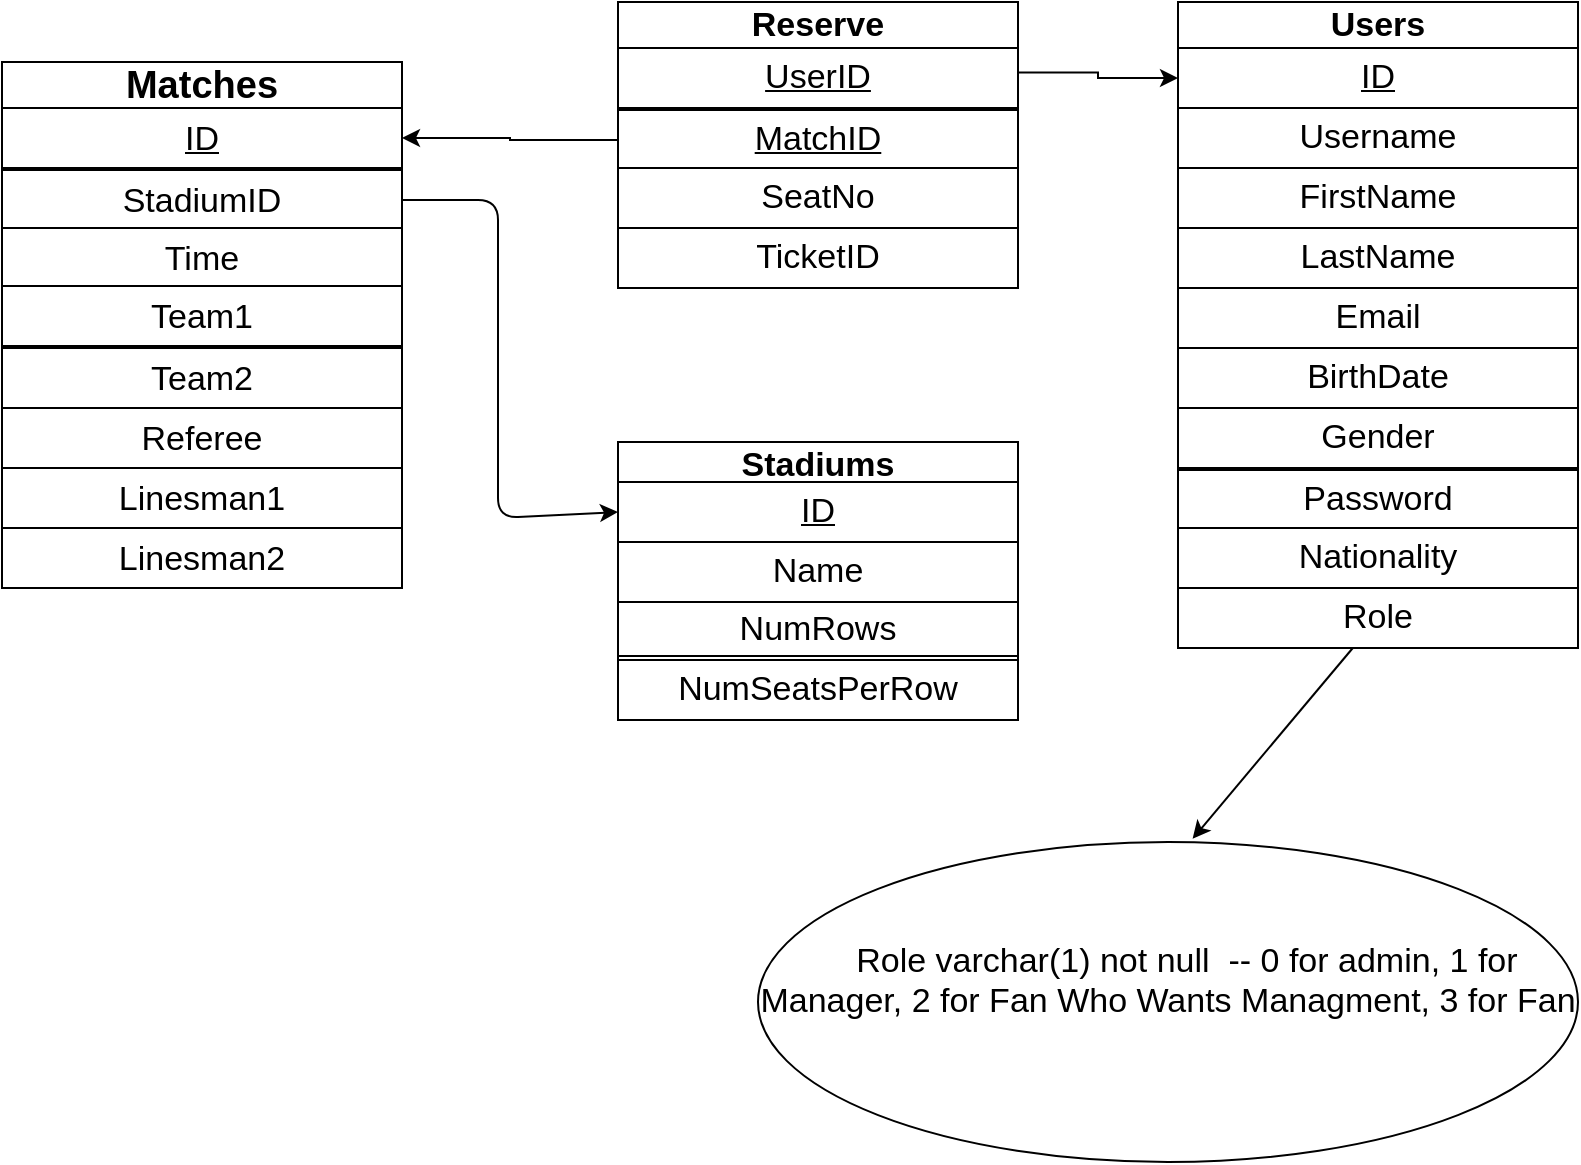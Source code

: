 <mxfile>
    <diagram id="CjbAjbNoj1I2n6Z4KfW6" name="Page-1">
        <mxGraphModel dx="931" dy="737" grid="1" gridSize="10" guides="1" tooltips="1" connect="1" arrows="1" fold="1" page="1" pageScale="1" pageWidth="850" pageHeight="1100" math="0" shadow="0">
            <root>
                <mxCell id="0"/>
                <mxCell id="1" parent="0"/>
                <mxCell id="VCr87URF9lmy609KNcGK-10" value="" style="group" parent="1" vertex="1" connectable="0">
                    <mxGeometry x="42" y="100" width="200" height="263" as="geometry"/>
                </mxCell>
                <mxCell id="VCr87URF9lmy609KNcGK-1" value="&lt;font style=&quot;font-size: 19px&quot;&gt;Matches&lt;br&gt;&lt;/font&gt;" style="swimlane;whiteSpace=wrap;html=1;" parent="VCr87URF9lmy609KNcGK-10" vertex="1">
                    <mxGeometry width="200" height="260" as="geometry"/>
                </mxCell>
                <mxCell id="VCr87URF9lmy609KNcGK-2" value="&lt;font style=&quot;font-size: 17px;&quot;&gt;&lt;u&gt;ID&lt;/u&gt;&lt;/font&gt;" style="whiteSpace=wrap;html=1;fontSize=19;" parent="VCr87URF9lmy609KNcGK-1" vertex="1">
                    <mxGeometry y="23" width="200" height="30" as="geometry"/>
                </mxCell>
                <mxCell id="VCr87URF9lmy609KNcGK-3" value="&lt;font style=&quot;font-size: 17px&quot;&gt;StadiumID&lt;/font&gt;" style="whiteSpace=wrap;html=1;fontSize=19;" parent="VCr87URF9lmy609KNcGK-10" vertex="1">
                    <mxGeometry y="54" width="200" height="30" as="geometry"/>
                </mxCell>
                <mxCell id="VCr87URF9lmy609KNcGK-4" value="&lt;font style=&quot;font-size: 17px&quot;&gt;Time&lt;br&gt;&lt;/font&gt;" style="whiteSpace=wrap;html=1;fontSize=19;" parent="VCr87URF9lmy609KNcGK-10" vertex="1">
                    <mxGeometry y="83" width="200" height="30" as="geometry"/>
                </mxCell>
                <mxCell id="VCr87URF9lmy609KNcGK-5" value="&lt;font style=&quot;font-size: 17px;&quot;&gt;Team1&lt;/font&gt;" style="whiteSpace=wrap;html=1;fontSize=19;" parent="VCr87URF9lmy609KNcGK-10" vertex="1">
                    <mxGeometry y="112" width="200" height="30" as="geometry"/>
                </mxCell>
                <mxCell id="VCr87URF9lmy609KNcGK-6" value="&lt;font style=&quot;font-size: 17px;&quot;&gt;Team2&lt;/font&gt;" style="whiteSpace=wrap;html=1;fontSize=19;" parent="VCr87URF9lmy609KNcGK-10" vertex="1">
                    <mxGeometry y="143" width="200" height="30" as="geometry"/>
                </mxCell>
                <mxCell id="VCr87URF9lmy609KNcGK-7" value="&lt;span style=&quot;font-size: 17px;&quot;&gt;Referee&lt;/span&gt;" style="whiteSpace=wrap;html=1;fontSize=19;" parent="VCr87URF9lmy609KNcGK-10" vertex="1">
                    <mxGeometry y="173" width="200" height="30" as="geometry"/>
                </mxCell>
                <mxCell id="VCr87URF9lmy609KNcGK-8" value="&lt;font style=&quot;font-size: 17px;&quot;&gt;Linesman1&lt;/font&gt;" style="whiteSpace=wrap;html=1;fontSize=19;" parent="VCr87URF9lmy609KNcGK-10" vertex="1">
                    <mxGeometry y="203" width="200" height="30" as="geometry"/>
                </mxCell>
                <mxCell id="VCr87URF9lmy609KNcGK-9" value="&lt;font style=&quot;font-size: 17px;&quot;&gt;Linesman2&lt;/font&gt;" style="whiteSpace=wrap;html=1;fontSize=19;" parent="VCr87URF9lmy609KNcGK-10" vertex="1">
                    <mxGeometry y="233" width="200" height="30" as="geometry"/>
                </mxCell>
                <mxCell id="VCr87URF9lmy609KNcGK-28" value="" style="group" parent="1" vertex="1" connectable="0">
                    <mxGeometry x="350" y="70" width="200" height="143" as="geometry"/>
                </mxCell>
                <mxCell id="VCr87URF9lmy609KNcGK-23" value="Reserve" style="swimlane;whiteSpace=wrap;html=1;fontSize=17;" parent="VCr87URF9lmy609KNcGK-28" vertex="1">
                    <mxGeometry width="200" height="141" as="geometry"/>
                </mxCell>
                <mxCell id="VCr87URF9lmy609KNcGK-24" value="&lt;u&gt;UserID&lt;br&gt;&lt;/u&gt;" style="whiteSpace=wrap;html=1;fontSize=17;" parent="VCr87URF9lmy609KNcGK-23" vertex="1">
                    <mxGeometry y="23" width="200" height="30" as="geometry"/>
                </mxCell>
                <mxCell id="VCr87URF9lmy609KNcGK-25" value="&lt;u&gt;MatchID&lt;/u&gt;" style="whiteSpace=wrap;html=1;fontSize=17;" parent="VCr87URF9lmy609KNcGK-23" vertex="1">
                    <mxGeometry y="54" width="200" height="30" as="geometry"/>
                </mxCell>
                <mxCell id="VCr87URF9lmy609KNcGK-26" value="SeatNo" style="whiteSpace=wrap;html=1;fontSize=17;" parent="VCr87URF9lmy609KNcGK-23" vertex="1">
                    <mxGeometry y="83" width="200" height="30" as="geometry"/>
                </mxCell>
                <mxCell id="VCr87URF9lmy609KNcGK-27" value="TicketID" style="whiteSpace=wrap;html=1;fontSize=17;" parent="VCr87URF9lmy609KNcGK-28" vertex="1">
                    <mxGeometry y="113" width="200" height="30" as="geometry"/>
                </mxCell>
                <mxCell id="VCr87URF9lmy609KNcGK-31" style="edgeStyle=orthogonalEdgeStyle;rounded=0;orthogonalLoop=1;jettySize=auto;html=1;exitX=0;exitY=0.5;exitDx=0;exitDy=0;fontSize=17;entryX=1;entryY=0.5;entryDx=0;entryDy=0;" parent="1" source="VCr87URF9lmy609KNcGK-25" target="VCr87URF9lmy609KNcGK-2" edge="1">
                    <mxGeometry relative="1" as="geometry">
                        <mxPoint x="280" y="155" as="targetPoint"/>
                    </mxGeometry>
                </mxCell>
                <mxCell id="VCr87URF9lmy609KNcGK-32" style="edgeStyle=orthogonalEdgeStyle;rounded=0;orthogonalLoop=1;jettySize=auto;html=1;exitX=1;exitY=0.25;exitDx=0;exitDy=0;entryX=0;entryY=0.5;entryDx=0;entryDy=0;fontSize=17;" parent="1" source="VCr87URF9lmy609KNcGK-23" target="VCr87URF9lmy609KNcGK-12" edge="1">
                    <mxGeometry relative="1" as="geometry"/>
                </mxCell>
                <mxCell id="58" value="" style="group" vertex="1" connectable="0" parent="1">
                    <mxGeometry x="630" y="70" width="200" height="354" as="geometry"/>
                </mxCell>
                <mxCell id="56" value="" style="group" vertex="1" connectable="0" parent="58">
                    <mxGeometry width="200" height="354" as="geometry"/>
                </mxCell>
                <mxCell id="VCr87URF9lmy609KNcGK-11" value="Users" style="swimlane;whiteSpace=wrap;html=1;fontSize=17;" parent="56" vertex="1">
                    <mxGeometry width="200" height="320" as="geometry"/>
                </mxCell>
                <mxCell id="VCr87URF9lmy609KNcGK-12" value="&lt;u&gt;ID&lt;/u&gt;" style="rounded=0;whiteSpace=wrap;html=1;fontSize=17;" parent="VCr87URF9lmy609KNcGK-11" vertex="1">
                    <mxGeometry y="23" width="200" height="30" as="geometry"/>
                </mxCell>
                <mxCell id="VCr87URF9lmy609KNcGK-16" value="Email" style="rounded=0;whiteSpace=wrap;html=1;fontSize=17;" parent="VCr87URF9lmy609KNcGK-11" vertex="1">
                    <mxGeometry y="143" width="200" height="30" as="geometry"/>
                </mxCell>
                <mxCell id="VCr87URF9lmy609KNcGK-19" value="Password" style="rounded=0;whiteSpace=wrap;html=1;fontSize=17;" parent="VCr87URF9lmy609KNcGK-11" vertex="1">
                    <mxGeometry y="234" width="200" height="30" as="geometry"/>
                </mxCell>
                <mxCell id="VCr87URF9lmy609KNcGK-21" value="Role" style="rounded=0;whiteSpace=wrap;html=1;fontSize=17;" parent="56" vertex="1">
                    <mxGeometry y="293" width="200" height="30" as="geometry"/>
                </mxCell>
                <mxCell id="57" value="" style="group" vertex="1" connectable="0" parent="58">
                    <mxGeometry y="53" width="200" height="240" as="geometry"/>
                </mxCell>
                <mxCell id="VCr87URF9lmy609KNcGK-13" value="Username" style="rounded=0;whiteSpace=wrap;html=1;fontSize=17;" parent="57" vertex="1">
                    <mxGeometry width="200" height="30" as="geometry"/>
                </mxCell>
                <mxCell id="VCr87URF9lmy609KNcGK-14" value="FirstName" style="rounded=0;whiteSpace=wrap;html=1;fontSize=17;" parent="57" vertex="1">
                    <mxGeometry y="30" width="200" height="30" as="geometry"/>
                </mxCell>
                <mxCell id="VCr87URF9lmy609KNcGK-15" value="LastName" style="rounded=0;whiteSpace=wrap;html=1;fontSize=17;" parent="57" vertex="1">
                    <mxGeometry y="60" width="200" height="30" as="geometry"/>
                </mxCell>
                <mxCell id="VCr87URF9lmy609KNcGK-17" value="BirthDate" style="rounded=0;whiteSpace=wrap;html=1;fontSize=17;" parent="57" vertex="1">
                    <mxGeometry y="120" width="200" height="30" as="geometry"/>
                </mxCell>
                <mxCell id="VCr87URF9lmy609KNcGK-18" value="Gender" style="rounded=0;whiteSpace=wrap;html=1;fontSize=17;" parent="57" vertex="1">
                    <mxGeometry y="150" width="200" height="30" as="geometry"/>
                </mxCell>
                <mxCell id="VCr87URF9lmy609KNcGK-20" value="Nationality" style="rounded=0;whiteSpace=wrap;html=1;fontSize=17;" parent="57" vertex="1">
                    <mxGeometry y="210" width="200" height="30" as="geometry"/>
                </mxCell>
                <mxCell id="59" value="" style="edgeStyle=none;html=1;fontSize=17;entryX=0;entryY=0.5;entryDx=0;entryDy=0;" edge="1" parent="1" source="VCr87URF9lmy609KNcGK-3" target="VCr87URF9lmy609KNcGK-34">
                    <mxGeometry relative="1" as="geometry">
                        <Array as="points">
                            <mxPoint x="290" y="169"/>
                            <mxPoint x="290" y="328"/>
                        </Array>
                    </mxGeometry>
                </mxCell>
                <mxCell id="63" value="" style="group" vertex="1" connectable="0" parent="1">
                    <mxGeometry x="330" y="290" width="220" height="140" as="geometry"/>
                </mxCell>
                <mxCell id="64" value="" style="group" vertex="1" connectable="0" parent="63">
                    <mxGeometry width="220" height="140" as="geometry"/>
                </mxCell>
                <mxCell id="65" value="" style="group" vertex="1" connectable="0" parent="64">
                    <mxGeometry width="220" height="140" as="geometry"/>
                </mxCell>
                <mxCell id="VCr87URF9lmy609KNcGK-37" value="" style="group" parent="65" vertex="1" connectable="0">
                    <mxGeometry width="210" height="110" as="geometry"/>
                </mxCell>
                <mxCell id="VCr87URF9lmy609KNcGK-33" value="Stadiums" style="swimlane;whiteSpace=wrap;html=1;fontSize=17;container=0;" parent="VCr87URF9lmy609KNcGK-37" vertex="1">
                    <mxGeometry x="20" width="200" height="110" as="geometry"/>
                </mxCell>
                <mxCell id="VCr87URF9lmy609KNcGK-34" value="&lt;u&gt;ID&lt;/u&gt;" style="whiteSpace=wrap;html=1;fontSize=17;" parent="VCr87URF9lmy609KNcGK-33" vertex="1">
                    <mxGeometry y="20" width="200" height="30" as="geometry"/>
                </mxCell>
                <mxCell id="62" value="Name" style="whiteSpace=wrap;html=1;fontSize=17;" vertex="1" parent="VCr87URF9lmy609KNcGK-33">
                    <mxGeometry y="50" width="200" height="30" as="geometry"/>
                </mxCell>
                <mxCell id="VCr87URF9lmy609KNcGK-35" value="NumRows" style="whiteSpace=wrap;html=1;fontSize=17;" parent="VCr87URF9lmy609KNcGK-33" vertex="1">
                    <mxGeometry y="80" width="200" height="27" as="geometry"/>
                </mxCell>
                <mxCell id="VCr87URF9lmy609KNcGK-36" value="NumSeatsPerRow" style="whiteSpace=wrap;html=1;fontSize=17;" parent="65" vertex="1">
                    <mxGeometry x="20" y="109" width="200" height="30" as="geometry"/>
                </mxCell>
                <mxCell id="72" value="&lt;div&gt;&amp;nbsp; &amp;nbsp; Role varchar(1) not null&amp;nbsp; -- 0 for admin, 1 for Manager, 2 for Fan Who Wants Managment, 3 for Fan&lt;/div&gt;&lt;div&gt;&lt;br&gt;&lt;/div&gt;" style="ellipse;whiteSpace=wrap;html=1;fontSize=17;" vertex="1" parent="1">
                    <mxGeometry x="420" y="490" width="410" height="160" as="geometry"/>
                </mxCell>
                <mxCell id="73" style="edgeStyle=none;html=1;entryX=0.53;entryY=-0.01;entryDx=0;entryDy=0;entryPerimeter=0;fontSize=17;" edge="1" parent="1" source="VCr87URF9lmy609KNcGK-21" target="72">
                    <mxGeometry relative="1" as="geometry"/>
                </mxCell>
            </root>
        </mxGraphModel>
    </diagram>
</mxfile>